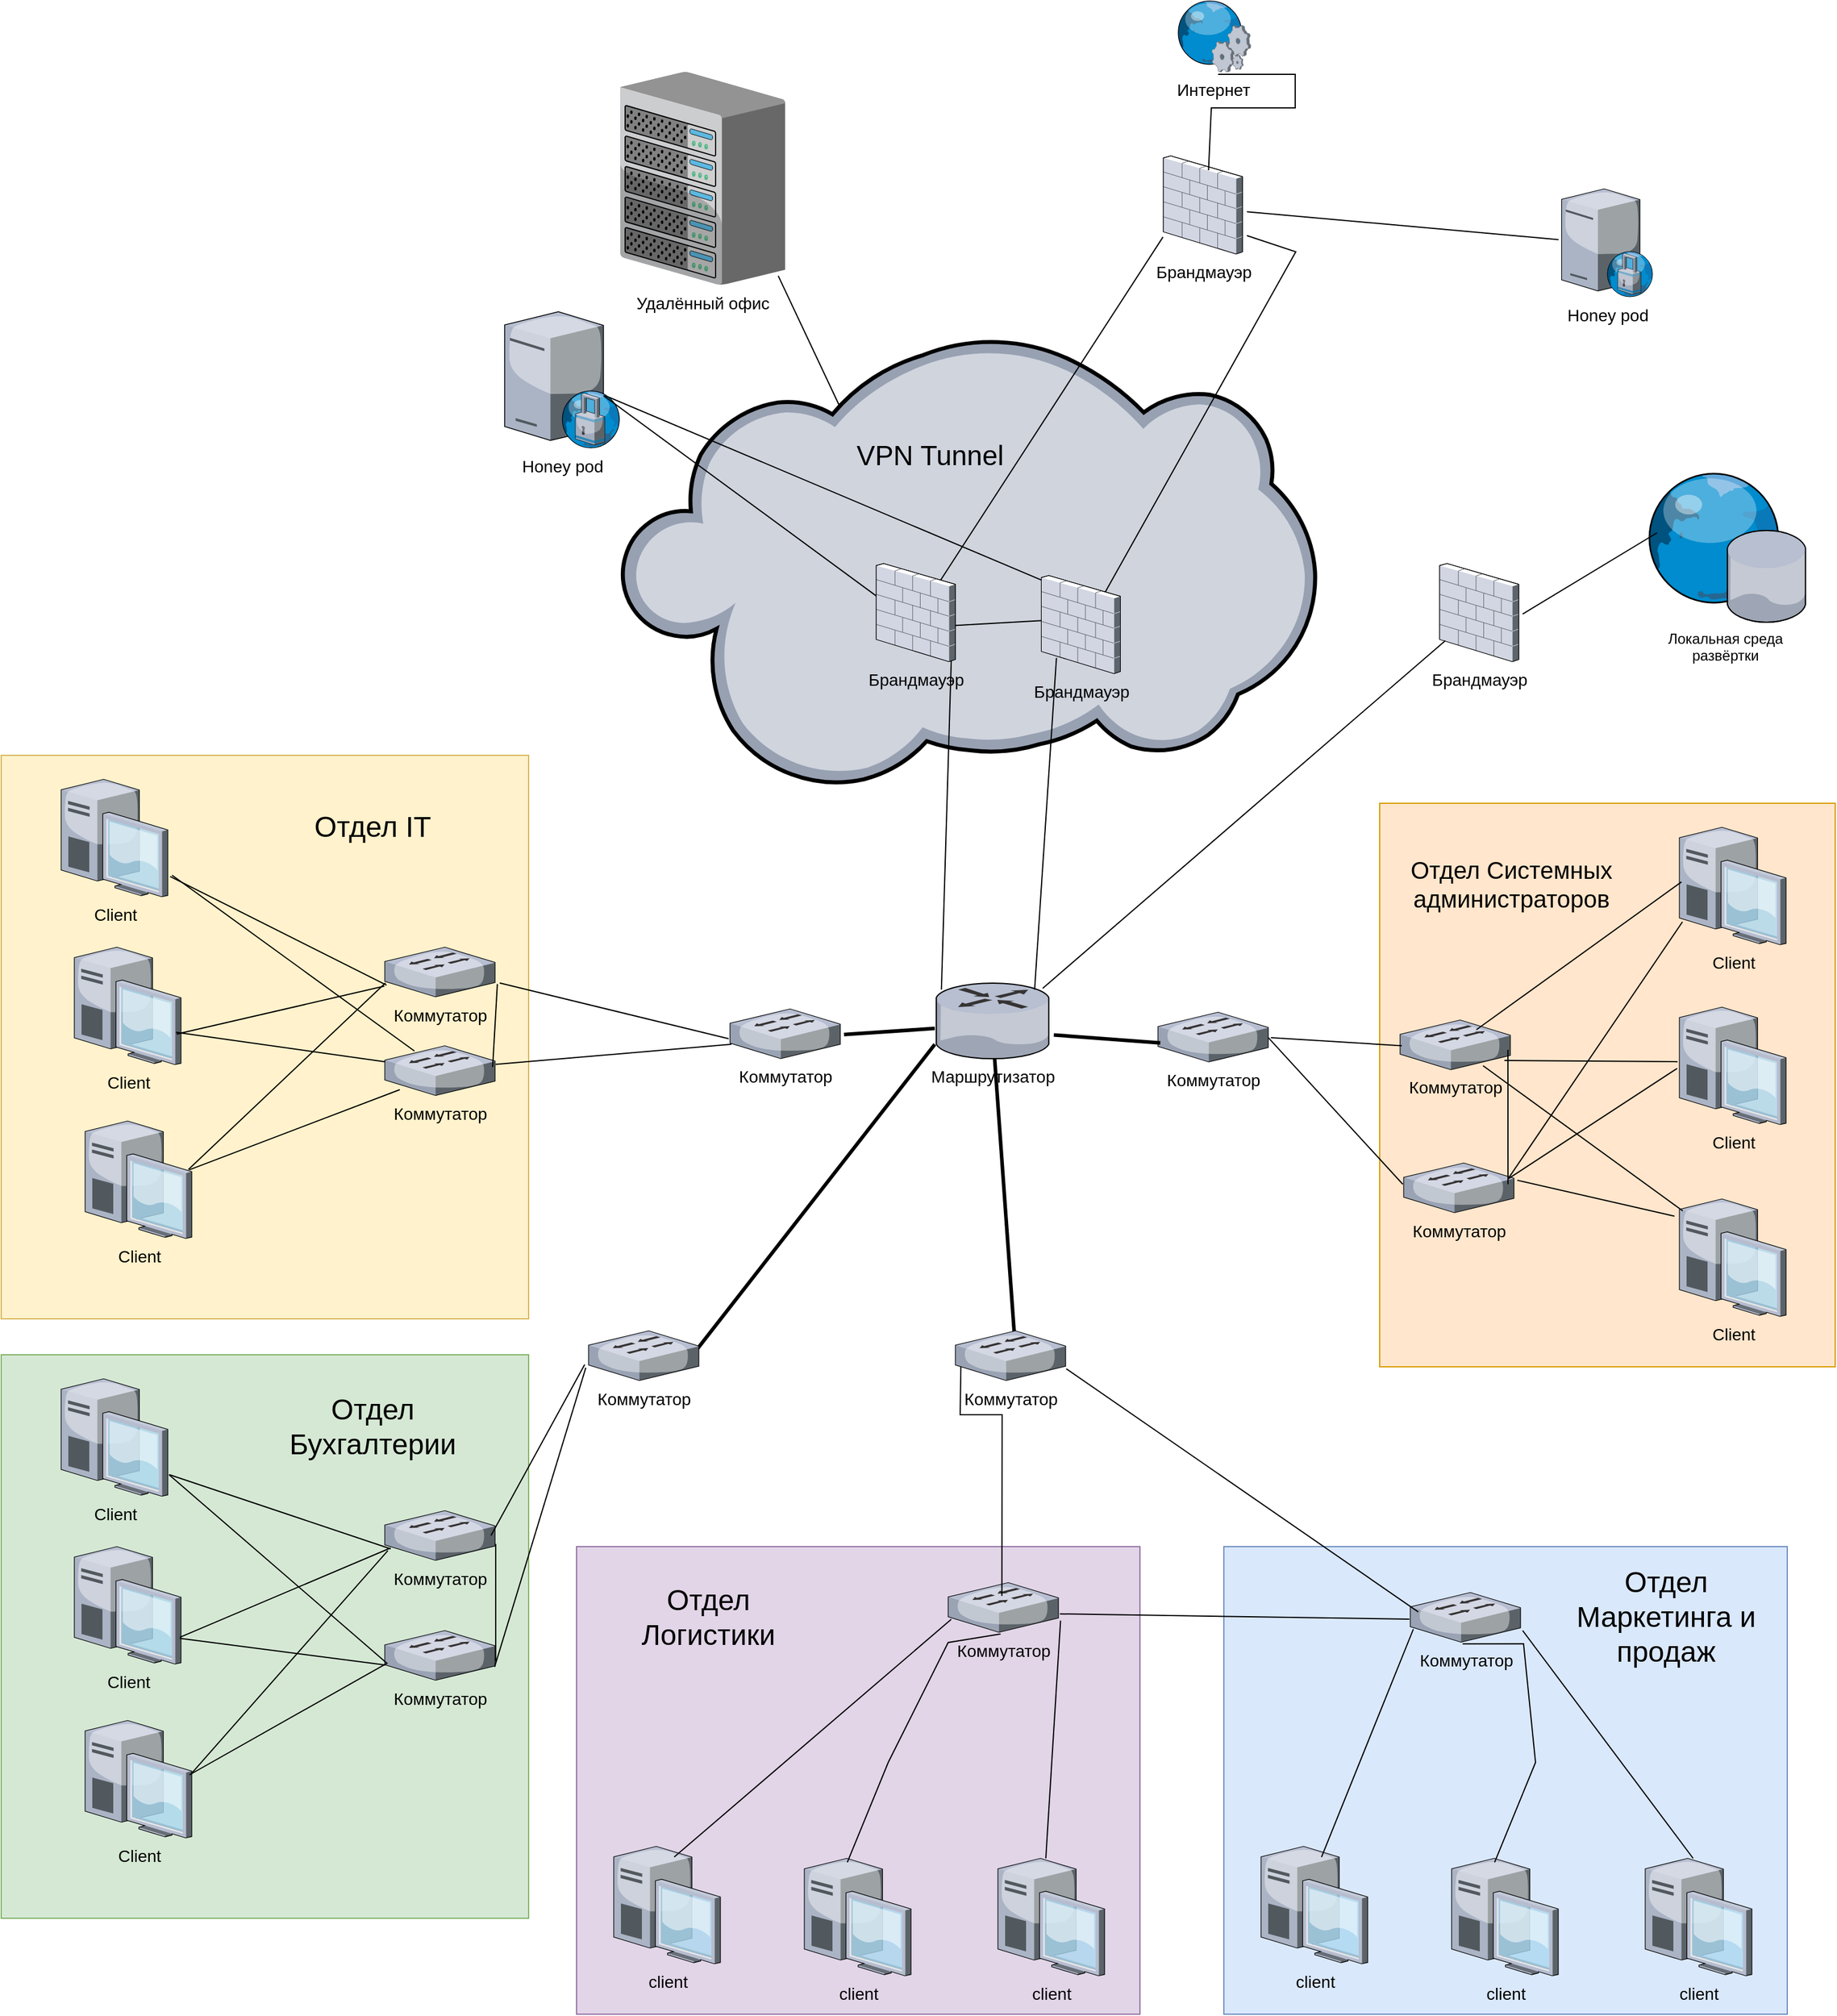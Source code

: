 <mxfile version="24.7.17">
  <diagram id="nGQdACCOeJVAFRv78miI" name="Страница — 2">
    <mxGraphModel dx="3176" dy="3245" grid="1" gridSize="10" guides="1" tooltips="1" connect="1" arrows="1" fold="1" page="1" pageScale="1" pageWidth="827" pageHeight="1169" math="0" shadow="0">
      <root>
        <mxCell id="0" />
        <mxCell id="1" parent="0" />
        <mxCell id="6o5jqIR7MFfScUVsOUhW-59" value="" style="group" vertex="1" connectable="0" parent="1">
          <mxGeometry x="320" y="950" width="440" height="470" as="geometry" />
        </mxCell>
        <mxCell id="fK_OqBj9FiJL5wMermbX-14" value="" style="group;fillColor=#d5e8d4;strokeColor=#82b366;container=0;" vertex="1" connectable="0" parent="6o5jqIR7MFfScUVsOUhW-59">
          <mxGeometry width="440" height="470" as="geometry" />
        </mxCell>
        <mxCell id="fK_OqBj9FiJL5wMermbX-15" value="" style="rounded=0;whiteSpace=wrap;html=1;fillColor=#d5e8d4;strokeColor=#82b366;" vertex="1" parent="6o5jqIR7MFfScUVsOUhW-59">
          <mxGeometry width="440" height="470" as="geometry" />
        </mxCell>
        <mxCell id="fK_OqBj9FiJL5wMermbX-16" value="Коммутатор" style="verticalLabelPosition=bottom;aspect=fixed;html=1;verticalAlign=top;strokeColor=none;shape=mxgraph.citrix.switch;fillColor=#66B2FF;gradientColor=#0066CC;fontSize=14;" vertex="1" parent="6o5jqIR7MFfScUVsOUhW-59">
          <mxGeometry x="320" y="230" width="92" height="41.5" as="geometry" />
        </mxCell>
        <mxCell id="fK_OqBj9FiJL5wMermbX-17" value="Client" style="verticalLabelPosition=bottom;aspect=fixed;html=1;verticalAlign=top;strokeColor=none;shape=mxgraph.citrix.desktop;fillColor=#66B2FF;gradientColor=#0066CC;fontSize=14;" vertex="1" parent="6o5jqIR7MFfScUVsOUhW-59">
          <mxGeometry x="50" y="20" width="89" height="98" as="geometry" />
        </mxCell>
        <mxCell id="fK_OqBj9FiJL5wMermbX-18" value="Client" style="verticalLabelPosition=bottom;aspect=fixed;html=1;verticalAlign=top;strokeColor=none;shape=mxgraph.citrix.desktop;fillColor=#66B2FF;gradientColor=#0066CC;fontSize=14;" vertex="1" parent="6o5jqIR7MFfScUVsOUhW-59">
          <mxGeometry x="61" y="160" width="89" height="98" as="geometry" />
        </mxCell>
        <mxCell id="fK_OqBj9FiJL5wMermbX-19" value="Client" style="verticalLabelPosition=bottom;aspect=fixed;html=1;verticalAlign=top;strokeColor=none;shape=mxgraph.citrix.desktop;fillColor=#66B2FF;gradientColor=#0066CC;fontSize=14;" vertex="1" parent="6o5jqIR7MFfScUVsOUhW-59">
          <mxGeometry x="70" y="305" width="89" height="98" as="geometry" />
        </mxCell>
        <mxCell id="fK_OqBj9FiJL5wMermbX-23" value="&lt;font style=&quot;font-size: 24px;&quot;&gt;Отдел Бухгалтерии&lt;/font&gt;" style="text;html=1;align=center;verticalAlign=middle;whiteSpace=wrap;rounded=0;" vertex="1" parent="6o5jqIR7MFfScUVsOUhW-59">
          <mxGeometry x="220" y="20" width="180" height="80" as="geometry" />
        </mxCell>
        <mxCell id="6o5jqIR7MFfScUVsOUhW-9" value="Коммутатор" style="verticalLabelPosition=bottom;aspect=fixed;html=1;verticalAlign=top;strokeColor=none;shape=mxgraph.citrix.switch;fillColor=#66B2FF;gradientColor=#0066CC;fontSize=14;" vertex="1" parent="6o5jqIR7MFfScUVsOUhW-59">
          <mxGeometry x="320" y="130" width="92" height="41.5" as="geometry" />
        </mxCell>
        <mxCell id="6o5jqIR7MFfScUVsOUhW-11" value="" style="endArrow=none;html=1;rounded=0;exitX=0.054;exitY=0.768;exitDx=0;exitDy=0;exitPerimeter=0;entryX=1.015;entryY=0.816;entryDx=0;entryDy=0;entryPerimeter=0;strokeWidth=1;" edge="1" parent="6o5jqIR7MFfScUVsOUhW-59" source="6o5jqIR7MFfScUVsOUhW-9" target="fK_OqBj9FiJL5wMermbX-17">
          <mxGeometry width="50" height="50" relative="1" as="geometry">
            <mxPoint x="491" y="14" as="sourcePoint" />
            <mxPoint x="428" y="159" as="targetPoint" />
          </mxGeometry>
        </mxCell>
        <mxCell id="6o5jqIR7MFfScUVsOUhW-12" value="" style="endArrow=none;html=1;rounded=0;exitX=0.052;exitY=0.75;exitDx=0;exitDy=0;exitPerimeter=0;entryX=0.991;entryY=0.771;entryDx=0;entryDy=0;entryPerimeter=0;strokeWidth=1;" edge="1" parent="6o5jqIR7MFfScUVsOUhW-59" source="6o5jqIR7MFfScUVsOUhW-9" target="fK_OqBj9FiJL5wMermbX-18">
          <mxGeometry width="50" height="50" relative="1" as="geometry">
            <mxPoint x="334" y="174" as="sourcePoint" />
            <mxPoint x="150" y="110" as="targetPoint" />
          </mxGeometry>
        </mxCell>
        <mxCell id="6o5jqIR7MFfScUVsOUhW-13" value="" style="endArrow=none;html=1;rounded=0;exitX=0.028;exitY=0.803;exitDx=0;exitDy=0;exitPerimeter=0;entryX=0.99;entryY=0.459;entryDx=0;entryDy=0;entryPerimeter=0;strokeWidth=1;" edge="1" parent="6o5jqIR7MFfScUVsOUhW-59" source="6o5jqIR7MFfScUVsOUhW-9" target="fK_OqBj9FiJL5wMermbX-19">
          <mxGeometry width="50" height="50" relative="1" as="geometry">
            <mxPoint x="344" y="184" as="sourcePoint" />
            <mxPoint x="160" y="120" as="targetPoint" />
          </mxGeometry>
        </mxCell>
        <mxCell id="6o5jqIR7MFfScUVsOUhW-14" value="" style="endArrow=none;html=1;rounded=0;exitX=1.006;exitY=0.669;exitDx=0;exitDy=0;exitPerimeter=0;entryX=1.006;entryY=0.615;entryDx=0;entryDy=0;entryPerimeter=0;" edge="1" parent="6o5jqIR7MFfScUVsOUhW-59" source="6o5jqIR7MFfScUVsOUhW-9" target="fK_OqBj9FiJL5wMermbX-16">
          <mxGeometry width="50" height="50" relative="1" as="geometry">
            <mxPoint x="354" y="194" as="sourcePoint" />
            <mxPoint x="170" y="130" as="targetPoint" />
          </mxGeometry>
        </mxCell>
        <mxCell id="6o5jqIR7MFfScUVsOUhW-56" value="" style="endArrow=none;html=1;rounded=0;exitX=0.016;exitY=0.651;exitDx=0;exitDy=0;exitPerimeter=0;entryX=1.011;entryY=0.816;entryDx=0;entryDy=0;entryPerimeter=0;strokeWidth=1;" edge="1" parent="6o5jqIR7MFfScUVsOUhW-59" source="fK_OqBj9FiJL5wMermbX-16" target="fK_OqBj9FiJL5wMermbX-17">
          <mxGeometry width="50" height="50" relative="1" as="geometry">
            <mxPoint x="334" y="174" as="sourcePoint" />
            <mxPoint x="150" y="110" as="targetPoint" />
          </mxGeometry>
        </mxCell>
        <mxCell id="6o5jqIR7MFfScUVsOUhW-57" value="" style="endArrow=none;html=1;rounded=0;entryX=0.989;entryY=0.781;entryDx=0;entryDy=0;entryPerimeter=0;strokeWidth=1;exitX=0.006;exitY=0.693;exitDx=0;exitDy=0;exitPerimeter=0;" edge="1" parent="6o5jqIR7MFfScUVsOUhW-59" source="fK_OqBj9FiJL5wMermbX-16" target="fK_OqBj9FiJL5wMermbX-18">
          <mxGeometry width="50" height="50" relative="1" as="geometry">
            <mxPoint x="320" y="260" as="sourcePoint" />
            <mxPoint x="159" y="246" as="targetPoint" />
          </mxGeometry>
        </mxCell>
        <mxCell id="6o5jqIR7MFfScUVsOUhW-58" value="" style="endArrow=none;html=1;rounded=0;exitX=0.025;exitY=0.651;exitDx=0;exitDy=0;exitPerimeter=0;entryX=0.978;entryY=0.463;entryDx=0;entryDy=0;entryPerimeter=0;strokeWidth=1;" edge="1" parent="6o5jqIR7MFfScUVsOUhW-59" source="fK_OqBj9FiJL5wMermbX-16" target="fK_OqBj9FiJL5wMermbX-19">
          <mxGeometry width="50" height="50" relative="1" as="geometry">
            <mxPoint x="333" y="173" as="sourcePoint" />
            <mxPoint x="168" y="360" as="targetPoint" />
          </mxGeometry>
        </mxCell>
        <mxCell id="vEiF_uyLCvTDAlhh_jbT-1" value="Интернет" style="verticalLabelPosition=bottom;aspect=fixed;html=1;verticalAlign=top;strokeColor=none;shape=mxgraph.citrix.web_service;fillColor=#66B2FF;gradientColor=#0066CC;fontSize=14;" vertex="1" parent="1">
          <mxGeometry x="1299.53" y="-180" width="63" height="60" as="geometry" />
        </mxCell>
        <mxCell id="E2Lca-HdDQPLOUVBMEs8-1" value="Брандмауэр" style="verticalLabelPosition=bottom;aspect=fixed;html=1;verticalAlign=top;strokeColor=none;shape=mxgraph.citrix.firewall;fillColor=#66B2FF;gradientColor=#0066CC;fontSize=14;" vertex="1" parent="1">
          <mxGeometry x="1289.53" y="-50.0" width="66" height="81.84" as="geometry" />
        </mxCell>
        <mxCell id="E2Lca-HdDQPLOUVBMEs8-2" value="" style="endArrow=none;html=1;rounded=0;exitX=0.571;exitY=0.147;exitDx=0;exitDy=0;exitPerimeter=0;entryX=0.566;entryY=1.033;entryDx=0;entryDy=0;entryPerimeter=0;" edge="1" parent="1" source="E2Lca-HdDQPLOUVBMEs8-1" target="vEiF_uyLCvTDAlhh_jbT-1">
          <mxGeometry width="50" height="50" relative="1" as="geometry">
            <mxPoint x="1229.53" y="350" as="sourcePoint" />
            <mxPoint x="1279.53" y="300" as="targetPoint" />
            <Array as="points">
              <mxPoint x="1329.53" y="-90" />
              <mxPoint x="1399.53" y="-90" />
              <mxPoint x="1399.53" y="-118" />
            </Array>
          </mxGeometry>
        </mxCell>
        <mxCell id="zKOIj1cui4wTn7lDMS5a-1" value="Honey pod" style="verticalLabelPosition=bottom;aspect=fixed;html=1;verticalAlign=top;strokeColor=none;shape=mxgraph.citrix.proxy_server;fillColor=#66B2FF;gradientColor=#0066CC;fontSize=14;" vertex="1" parent="1">
          <mxGeometry x="1621.75" y="-22.5" width="76.5" height="90" as="geometry" />
        </mxCell>
        <mxCell id="zKOIj1cui4wTn7lDMS5a-2" value="" style="endArrow=none;html=1;rounded=0;exitX=-0.033;exitY=0.471;exitDx=0;exitDy=0;exitPerimeter=0;entryX=1.056;entryY=0.569;entryDx=0;entryDy=0;entryPerimeter=0;" edge="1" parent="1" source="zKOIj1cui4wTn7lDMS5a-1" target="E2Lca-HdDQPLOUVBMEs8-1">
          <mxGeometry width="50" height="50" relative="1" as="geometry">
            <mxPoint x="1229.53" y="230" as="sourcePoint" />
            <mxPoint x="1279.53" y="300" as="targetPoint" />
            <Array as="points" />
          </mxGeometry>
        </mxCell>
        <mxCell id="4ByIAZfDZcwQL-Xe8SCX-3" value="Honey pod" style="verticalLabelPosition=bottom;aspect=fixed;html=1;verticalAlign=top;strokeColor=none;shape=mxgraph.citrix.proxy_server;fillColor=#66B2FF;gradientColor=#0066CC;fontSize=14;" vertex="1" parent="1">
          <mxGeometry x="740" y="80" width="96.5" height="113.53" as="geometry" />
        </mxCell>
        <mxCell id="L4O83HU7OC4WsHnCvtTg-1" value="" style="verticalLabelPosition=bottom;sketch=0;aspect=fixed;html=1;verticalAlign=top;strokeColor=none;align=center;outlineConnect=0;shape=mxgraph.citrix.cloud;" vertex="1" parent="1">
          <mxGeometry x="836.5" y="100" width="580.82" height="379.07" as="geometry" />
        </mxCell>
        <mxCell id="Q8kfbpEKyPqMvDenZOVW-1" value="" style="endArrow=none;html=1;rounded=0;exitX=0.855;exitY=0.616;exitDx=0;exitDy=0;exitPerimeter=0;entryX=0.173;entryY=0.433;entryDx=0;entryDy=0;entryPerimeter=0;" edge="1" parent="1" source="4ByIAZfDZcwQL-Xe8SCX-3" target="6o5jqIR7MFfScUVsOUhW-33">
          <mxGeometry width="50" height="50" relative="1" as="geometry">
            <mxPoint x="1189.53" y="410" as="sourcePoint" />
            <mxPoint x="1087.53" y="311" as="targetPoint" />
          </mxGeometry>
        </mxCell>
        <mxCell id="Q8kfbpEKyPqMvDenZOVW-2" value="&lt;font style=&quot;font-size: 23px;&quot;&gt;VPN Tunnel&lt;/font&gt;" style="text;html=1;align=center;verticalAlign=middle;whiteSpace=wrap;rounded=0;" vertex="1" parent="1">
          <mxGeometry x="1020" y="160" width="150" height="80" as="geometry" />
        </mxCell>
        <mxCell id="k6onuLZVNrTaeDNxgksK-1" value="Удалённый офис" style="verticalLabelPosition=bottom;aspect=fixed;html=1;verticalAlign=top;strokeColor=none;shape=mxgraph.citrix.chassis;fillColor=#66B2FF;gradientColor=#0066CC;fontSize=14;" vertex="1" parent="1">
          <mxGeometry x="836.5" y="-120" width="137.5" height="177.5" as="geometry" />
        </mxCell>
        <mxCell id="k6onuLZVNrTaeDNxgksK-2" value="" style="endArrow=none;html=1;rounded=0;entryX=0.958;entryY=0.958;entryDx=0;entryDy=0;entryPerimeter=0;exitX=0;exitY=0;exitDx=0;exitDy=0;" edge="1" parent="1" source="Q8kfbpEKyPqMvDenZOVW-2" target="k6onuLZVNrTaeDNxgksK-1">
          <mxGeometry width="50" height="50" relative="1" as="geometry">
            <mxPoint x="1189.53" y="410" as="sourcePoint" />
            <mxPoint x="1022.53" y="370" as="targetPoint" />
          </mxGeometry>
        </mxCell>
        <mxCell id="6o5jqIR7MFfScUVsOUhW-32" value="" style="endArrow=none;html=1;rounded=0;entryX=0.766;entryY=0.229;entryDx=0;entryDy=0;entryPerimeter=0;exitX=1.056;exitY=0.813;exitDx=0;exitDy=0;exitPerimeter=0;" edge="1" parent="1" source="E2Lca-HdDQPLOUVBMEs8-1" target="6o5jqIR7MFfScUVsOUhW-31">
          <mxGeometry width="50" height="50" relative="1" as="geometry">
            <mxPoint x="1273.67" y="352.091" as="sourcePoint" />
            <mxPoint x="1177.53" y="660" as="targetPoint" />
            <Array as="points">
              <mxPoint x="1400" y="30" />
            </Array>
          </mxGeometry>
        </mxCell>
        <mxCell id="6o5jqIR7MFfScUVsOUhW-34" value="" style="endArrow=none;html=1;rounded=0;entryX=0.766;entryY=0.229;entryDx=0;entryDy=0;entryPerimeter=0;exitX=-0.005;exitY=0.827;exitDx=0;exitDy=0;exitPerimeter=0;" edge="1" parent="1" target="6o5jqIR7MFfScUVsOUhW-33" source="E2Lca-HdDQPLOUVBMEs8-1">
          <mxGeometry width="50" height="50" relative="1" as="geometry">
            <mxPoint x="1035.89" y="356.573" as="sourcePoint" />
            <mxPoint x="848.53" y="672.5" as="targetPoint" />
          </mxGeometry>
        </mxCell>
        <mxCell id="6o5jqIR7MFfScUVsOUhW-37" value="" style="endArrow=none;html=1;rounded=0;exitX=0.867;exitY=0.616;exitDx=0;exitDy=0;exitPerimeter=0;entryX=0.14;entryY=0.094;entryDx=0;entryDy=0;entryPerimeter=0;" edge="1" parent="1" source="4ByIAZfDZcwQL-Xe8SCX-3" target="6o5jqIR7MFfScUVsOUhW-31">
          <mxGeometry width="50" height="50" relative="1" as="geometry">
            <mxPoint x="833" y="160" as="sourcePoint" />
            <mxPoint x="1071" y="335" as="targetPoint" />
          </mxGeometry>
        </mxCell>
        <mxCell id="6o5jqIR7MFfScUVsOUhW-41" value="Локальная среда&lt;div&gt;развёртки&lt;/div&gt;" style="verticalLabelPosition=bottom;sketch=0;aspect=fixed;html=1;verticalAlign=top;strokeColor=none;align=center;outlineConnect=0;shape=mxgraph.citrix.geolocation_database;" vertex="1" parent="1">
          <mxGeometry x="1690" y="213.36" width="135.9" height="125.64" as="geometry" />
        </mxCell>
        <mxCell id="NOiTWcQTk03b_TyuIOdD-1" value="Маршрутизатор" style="verticalLabelPosition=bottom;aspect=fixed;html=1;verticalAlign=top;strokeColor=none;shape=mxgraph.citrix.router;fillColor=#66B2FF;gradientColor=#0066CC;fontSize=14;" vertex="1" parent="1">
          <mxGeometry x="1100" y="640" width="94.93" height="63" as="geometry" />
        </mxCell>
        <mxCell id="vzPR-6TCZK36s6tEn4s6-12" value="" style="endArrow=none;html=1;rounded=0;exitX=1.034;exitY=0.516;exitDx=0;exitDy=0;exitPerimeter=0;entryX=-0.012;entryY=0.6;entryDx=0;entryDy=0;entryPerimeter=0;strokeWidth=3;" edge="1" parent="1" source="6o5jqIR7MFfScUVsOUhW-46" target="NOiTWcQTk03b_TyuIOdD-1">
          <mxGeometry width="50" height="50" relative="1" as="geometry">
            <mxPoint x="888.158" y="703.258" as="sourcePoint" />
            <mxPoint x="1208" y="706" as="targetPoint" />
          </mxGeometry>
        </mxCell>
        <mxCell id="fK_OqBj9FiJL5wMermbX-10" value="" style="group" vertex="1" connectable="0" parent="1">
          <mxGeometry x="1470" y="490" width="380" height="470" as="geometry" />
        </mxCell>
        <mxCell id="vzPR-6TCZK36s6tEn4s6-10" value="" style="rounded=0;whiteSpace=wrap;html=1;fillColor=#ffe6cc;strokeColor=#d79b00;" vertex="1" parent="fK_OqBj9FiJL5wMermbX-10">
          <mxGeometry width="380" height="470" as="geometry" />
        </mxCell>
        <mxCell id="OkLLCSxySNJMKTtLB9Cl-1" value="Коммутатор" style="verticalLabelPosition=bottom;aspect=fixed;html=1;verticalAlign=top;strokeColor=none;shape=mxgraph.citrix.switch;fillColor=#66B2FF;gradientColor=#0066CC;fontSize=14;" vertex="1" parent="fK_OqBj9FiJL5wMermbX-10">
          <mxGeometry x="17" y="180.75" width="92" height="41.5" as="geometry" />
        </mxCell>
        <mxCell id="vzPR-6TCZK36s6tEn4s6-1" value="Client" style="verticalLabelPosition=bottom;aspect=fixed;html=1;verticalAlign=top;strokeColor=none;shape=mxgraph.citrix.desktop;fillColor=#66B2FF;gradientColor=#0066CC;fontSize=14;" vertex="1" parent="fK_OqBj9FiJL5wMermbX-10">
          <mxGeometry x="250" y="20.0" width="89" height="98" as="geometry" />
        </mxCell>
        <mxCell id="vzPR-6TCZK36s6tEn4s6-2" value="Client" style="verticalLabelPosition=bottom;aspect=fixed;html=1;verticalAlign=top;strokeColor=none;shape=mxgraph.citrix.desktop;fillColor=#66B2FF;gradientColor=#0066CC;fontSize=14;" vertex="1" parent="fK_OqBj9FiJL5wMermbX-10">
          <mxGeometry x="250" y="170" width="89" height="98" as="geometry" />
        </mxCell>
        <mxCell id="vzPR-6TCZK36s6tEn4s6-3" value="Client" style="verticalLabelPosition=bottom;aspect=fixed;html=1;verticalAlign=top;strokeColor=none;shape=mxgraph.citrix.desktop;fillColor=#66B2FF;gradientColor=#0066CC;fontSize=14;" vertex="1" parent="fK_OqBj9FiJL5wMermbX-10">
          <mxGeometry x="250" y="330" width="89" height="98" as="geometry" />
        </mxCell>
        <mxCell id="vzPR-6TCZK36s6tEn4s6-4" value="" style="endArrow=none;html=1;rounded=0;entryX=0.692;entryY=0.196;entryDx=0;entryDy=0;entryPerimeter=0;exitX=0.02;exitY=0.465;exitDx=0;exitDy=0;exitPerimeter=0;" edge="1" parent="fK_OqBj9FiJL5wMermbX-10" source="vzPR-6TCZK36s6tEn4s6-1" target="OkLLCSxySNJMKTtLB9Cl-1">
          <mxGeometry width="50" height="50" relative="1" as="geometry">
            <mxPoint x="32" y="-44" as="sourcePoint" />
            <mxPoint x="-87" y="69" as="targetPoint" />
          </mxGeometry>
        </mxCell>
        <mxCell id="vzPR-6TCZK36s6tEn4s6-5" value="" style="endArrow=none;html=1;rounded=0;exitX=-0.017;exitY=0.465;exitDx=0;exitDy=0;exitPerimeter=0;entryX=0.946;entryY=0.812;entryDx=0;entryDy=0;entryPerimeter=0;" edge="1" parent="fK_OqBj9FiJL5wMermbX-10" source="vzPR-6TCZK36s6tEn4s6-2" target="OkLLCSxySNJMKTtLB9Cl-1">
          <mxGeometry width="50" height="50" relative="1" as="geometry">
            <mxPoint x="212" y="76" as="sourcePoint" />
            <mxPoint x="110" y="199" as="targetPoint" />
          </mxGeometry>
        </mxCell>
        <mxCell id="vzPR-6TCZK36s6tEn4s6-6" value="" style="endArrow=none;html=1;rounded=0;exitX=0.032;exitY=0.102;exitDx=0;exitDy=0;exitPerimeter=0;entryX=0.752;entryY=0.919;entryDx=0;entryDy=0;entryPerimeter=0;" edge="1" parent="fK_OqBj9FiJL5wMermbX-10" source="vzPR-6TCZK36s6tEn4s6-3" target="OkLLCSxySNJMKTtLB9Cl-1">
          <mxGeometry width="50" height="50" relative="1" as="geometry">
            <mxPoint x="208" y="226" as="sourcePoint" />
            <mxPoint x="120" y="209" as="targetPoint" />
          </mxGeometry>
        </mxCell>
        <mxCell id="vzPR-6TCZK36s6tEn4s6-11" value="&lt;font style=&quot;font-size: 20px;&quot;&gt;Отдел Системных администраторов&lt;/font&gt;" style="text;html=1;align=center;verticalAlign=middle;whiteSpace=wrap;rounded=0;" vertex="1" parent="fK_OqBj9FiJL5wMermbX-10">
          <mxGeometry x="20" y="23.53" width="180" height="86.47" as="geometry" />
        </mxCell>
        <mxCell id="6o5jqIR7MFfScUVsOUhW-16" value="Коммутатор" style="verticalLabelPosition=bottom;aspect=fixed;html=1;verticalAlign=top;strokeColor=none;shape=mxgraph.citrix.switch;fillColor=#66B2FF;gradientColor=#0066CC;fontSize=14;" vertex="1" parent="fK_OqBj9FiJL5wMermbX-10">
          <mxGeometry x="20" y="300" width="92" height="41.5" as="geometry" />
        </mxCell>
        <mxCell id="6o5jqIR7MFfScUVsOUhW-18" value="" style="endArrow=none;html=1;rounded=0;entryX=0.946;entryY=0.321;entryDx=0;entryDy=0;entryPerimeter=0;exitX=0.029;exitY=0.805;exitDx=0;exitDy=0;exitPerimeter=0;" edge="1" parent="fK_OqBj9FiJL5wMermbX-10" source="vzPR-6TCZK36s6tEn4s6-1" target="6o5jqIR7MFfScUVsOUhW-16">
          <mxGeometry width="50" height="50" relative="1" as="geometry">
            <mxPoint x="262" y="76" as="sourcePoint" />
            <mxPoint x="91" y="199" as="targetPoint" />
          </mxGeometry>
        </mxCell>
        <mxCell id="6o5jqIR7MFfScUVsOUhW-19" value="" style="endArrow=none;html=1;rounded=0;exitX=-0.021;exitY=0.522;exitDx=0;exitDy=0;exitPerimeter=0;entryX=0.946;entryY=0.321;entryDx=0;entryDy=0;entryPerimeter=0;" edge="1" parent="fK_OqBj9FiJL5wMermbX-10" source="vzPR-6TCZK36s6tEn4s6-2" target="6o5jqIR7MFfScUVsOUhW-16">
          <mxGeometry width="50" height="50" relative="1" as="geometry">
            <mxPoint x="263" y="109" as="sourcePoint" />
            <mxPoint x="110" y="310" as="targetPoint" />
          </mxGeometry>
        </mxCell>
        <mxCell id="6o5jqIR7MFfScUVsOUhW-20" value="" style="endArrow=none;html=1;rounded=0;entryX=1.03;entryY=0.348;entryDx=0;entryDy=0;entryPerimeter=0;exitX=-0.046;exitY=0.147;exitDx=0;exitDy=0;exitPerimeter=0;" edge="1" parent="fK_OqBj9FiJL5wMermbX-10" source="vzPR-6TCZK36s6tEn4s6-3" target="6o5jqIR7MFfScUVsOUhW-16">
          <mxGeometry width="50" height="50" relative="1" as="geometry">
            <mxPoint x="273" y="119" as="sourcePoint" />
            <mxPoint x="127" y="333" as="targetPoint" />
          </mxGeometry>
        </mxCell>
        <mxCell id="6o5jqIR7MFfScUVsOUhW-21" value="" style="endArrow=none;html=1;rounded=0;entryX=0.946;entryY=0.428;entryDx=0;entryDy=0;entryPerimeter=0;exitX=0.978;exitY=0.598;exitDx=0;exitDy=0;exitPerimeter=0;" edge="1" parent="fK_OqBj9FiJL5wMermbX-10" source="OkLLCSxySNJMKTtLB9Cl-1" target="6o5jqIR7MFfScUVsOUhW-16">
          <mxGeometry width="50" height="50" relative="1" as="geometry">
            <mxPoint x="283" y="129" as="sourcePoint" />
            <mxPoint x="137" y="343" as="targetPoint" />
          </mxGeometry>
        </mxCell>
        <mxCell id="fK_OqBj9FiJL5wMermbX-13" value="" style="group" vertex="1" connectable="0" parent="1">
          <mxGeometry x="320" y="450" width="440" height="470" as="geometry" />
        </mxCell>
        <mxCell id="fK_OqBj9FiJL5wMermbX-1" value="" style="rounded=0;whiteSpace=wrap;html=1;fillColor=#fff2cc;strokeColor=#d6b656;" vertex="1" parent="fK_OqBj9FiJL5wMermbX-13">
          <mxGeometry width="440" height="470" as="geometry" />
        </mxCell>
        <mxCell id="fK_OqBj9FiJL5wMermbX-2" value="Коммутатор" style="verticalLabelPosition=bottom;aspect=fixed;html=1;verticalAlign=top;strokeColor=none;shape=mxgraph.citrix.switch;fillColor=#66B2FF;gradientColor=#0066CC;fontSize=14;" vertex="1" parent="fK_OqBj9FiJL5wMermbX-13">
          <mxGeometry x="320" y="242.25" width="92" height="41.5" as="geometry" />
        </mxCell>
        <mxCell id="fK_OqBj9FiJL5wMermbX-3" value="Client" style="verticalLabelPosition=bottom;aspect=fixed;html=1;verticalAlign=top;strokeColor=none;shape=mxgraph.citrix.desktop;fillColor=#66B2FF;gradientColor=#0066CC;fontSize=14;" vertex="1" parent="fK_OqBj9FiJL5wMermbX-13">
          <mxGeometry x="50" y="20" width="89" height="98" as="geometry" />
        </mxCell>
        <mxCell id="fK_OqBj9FiJL5wMermbX-4" value="Client" style="verticalLabelPosition=bottom;aspect=fixed;html=1;verticalAlign=top;strokeColor=none;shape=mxgraph.citrix.desktop;fillColor=#66B2FF;gradientColor=#0066CC;fontSize=14;" vertex="1" parent="fK_OqBj9FiJL5wMermbX-13">
          <mxGeometry x="61" y="160" width="89" height="98" as="geometry" />
        </mxCell>
        <mxCell id="fK_OqBj9FiJL5wMermbX-5" value="Client" style="verticalLabelPosition=bottom;aspect=fixed;html=1;verticalAlign=top;strokeColor=none;shape=mxgraph.citrix.desktop;fillColor=#66B2FF;gradientColor=#0066CC;fontSize=14;" vertex="1" parent="fK_OqBj9FiJL5wMermbX-13">
          <mxGeometry x="70" y="305" width="89" height="98" as="geometry" />
        </mxCell>
        <mxCell id="fK_OqBj9FiJL5wMermbX-6" value="" style="endArrow=none;html=1;rounded=0;entryX=0.269;entryY=0.106;entryDx=0;entryDy=0;entryPerimeter=0;exitX=1.04;exitY=0.816;exitDx=0;exitDy=0;exitPerimeter=0;" edge="1" parent="fK_OqBj9FiJL5wMermbX-13" source="fK_OqBj9FiJL5wMermbX-3" target="fK_OqBj9FiJL5wMermbX-2">
          <mxGeometry width="50" height="50" relative="1" as="geometry">
            <mxPoint x="52" y="-74" as="sourcePoint" />
            <mxPoint x="-67" y="39" as="targetPoint" />
          </mxGeometry>
        </mxCell>
        <mxCell id="fK_OqBj9FiJL5wMermbX-7" value="" style="endArrow=none;html=1;rounded=0;exitX=0.953;exitY=0.725;exitDx=0;exitDy=0;exitPerimeter=0;entryX=0.004;entryY=0.321;entryDx=0;entryDy=0;entryPerimeter=0;" edge="1" parent="fK_OqBj9FiJL5wMermbX-13" source="fK_OqBj9FiJL5wMermbX-4" target="fK_OqBj9FiJL5wMermbX-2">
          <mxGeometry width="50" height="50" relative="1" as="geometry">
            <mxPoint x="232" y="46" as="sourcePoint" />
            <mxPoint x="310" y="250" as="targetPoint" />
          </mxGeometry>
        </mxCell>
        <mxCell id="fK_OqBj9FiJL5wMermbX-8" value="" style="endArrow=none;html=1;rounded=0;exitX=0.978;exitY=0.415;exitDx=0;exitDy=0;exitPerimeter=0;entryX=0.136;entryY=0.883;entryDx=0;entryDy=0;entryPerimeter=0;" edge="1" parent="fK_OqBj9FiJL5wMermbX-13" source="fK_OqBj9FiJL5wMermbX-5" target="fK_OqBj9FiJL5wMermbX-2">
          <mxGeometry width="50" height="50" relative="1" as="geometry">
            <mxPoint x="228" y="196" as="sourcePoint" />
            <mxPoint x="140" y="179" as="targetPoint" />
          </mxGeometry>
        </mxCell>
        <mxCell id="fK_OqBj9FiJL5wMermbX-9" value="&lt;font style=&quot;font-size: 24px;&quot;&gt;Отдел IT&lt;/font&gt;" style="text;html=1;align=center;verticalAlign=middle;whiteSpace=wrap;rounded=0;" vertex="1" parent="fK_OqBj9FiJL5wMermbX-13">
          <mxGeometry x="220" y="20" width="180" height="80" as="geometry" />
        </mxCell>
        <mxCell id="6o5jqIR7MFfScUVsOUhW-48" value="Коммутатор" style="verticalLabelPosition=bottom;aspect=fixed;html=1;verticalAlign=top;strokeColor=none;shape=mxgraph.citrix.switch;fillColor=#66B2FF;gradientColor=#0066CC;fontSize=14;" vertex="1" parent="fK_OqBj9FiJL5wMermbX-13">
          <mxGeometry x="320" y="160" width="92" height="41.5" as="geometry" />
        </mxCell>
        <mxCell id="6o5jqIR7MFfScUVsOUhW-52" value="" style="endArrow=none;html=1;rounded=0;entryX=-0.004;entryY=0.784;entryDx=0;entryDy=0;entryPerimeter=0;exitX=0.959;exitY=0.74;exitDx=0;exitDy=0;exitPerimeter=0;" edge="1" parent="fK_OqBj9FiJL5wMermbX-13" source="fK_OqBj9FiJL5wMermbX-4" target="6o5jqIR7MFfScUVsOUhW-48">
          <mxGeometry width="50" height="50" relative="1" as="geometry">
            <mxPoint x="426" y="200" as="sourcePoint" />
            <mxPoint x="617" y="246" as="targetPoint" />
          </mxGeometry>
        </mxCell>
        <mxCell id="6o5jqIR7MFfScUVsOUhW-53" value="" style="endArrow=none;html=1;rounded=0;entryX=0.006;entryY=0.72;entryDx=0;entryDy=0;entryPerimeter=0;exitX=0.968;exitY=0.413;exitDx=0;exitDy=0;exitPerimeter=0;" edge="1" parent="fK_OqBj9FiJL5wMermbX-13" source="fK_OqBj9FiJL5wMermbX-5" target="6o5jqIR7MFfScUVsOUhW-48">
          <mxGeometry width="50" height="50" relative="1" as="geometry">
            <mxPoint x="436" y="210" as="sourcePoint" />
            <mxPoint x="627" y="256" as="targetPoint" />
          </mxGeometry>
        </mxCell>
        <mxCell id="6o5jqIR7MFfScUVsOUhW-54" value="" style="endArrow=none;html=1;rounded=0;entryX=0.016;entryY=0.763;entryDx=0;entryDy=0;entryPerimeter=0;exitX=1.022;exitY=0.827;exitDx=0;exitDy=0;exitPerimeter=0;" edge="1" parent="fK_OqBj9FiJL5wMermbX-13" source="fK_OqBj9FiJL5wMermbX-3" target="6o5jqIR7MFfScUVsOUhW-48">
          <mxGeometry width="50" height="50" relative="1" as="geometry">
            <mxPoint x="446" y="220" as="sourcePoint" />
            <mxPoint x="637" y="266" as="targetPoint" />
          </mxGeometry>
        </mxCell>
        <mxCell id="6o5jqIR7MFfScUVsOUhW-55" value="" style="endArrow=none;html=1;rounded=0;entryX=1.021;entryY=0.742;entryDx=0;entryDy=0;entryPerimeter=0;exitX=0.978;exitY=0.428;exitDx=0;exitDy=0;exitPerimeter=0;" edge="1" parent="fK_OqBj9FiJL5wMermbX-13" source="fK_OqBj9FiJL5wMermbX-2" target="6o5jqIR7MFfScUVsOUhW-48">
          <mxGeometry width="50" height="50" relative="1" as="geometry">
            <mxPoint x="456" y="230" as="sourcePoint" />
            <mxPoint x="647" y="276" as="targetPoint" />
          </mxGeometry>
        </mxCell>
        <mxCell id="fK_OqBj9FiJL5wMermbX-24" value="" style="endArrow=none;html=1;rounded=0;exitX=0.989;exitY=0.356;exitDx=0;exitDy=0;exitPerimeter=0;entryX=-0.012;entryY=0.811;entryDx=0;entryDy=0;entryPerimeter=0;strokeWidth=3;" edge="1" parent="1" source="6o5jqIR7MFfScUVsOUhW-49" target="NOiTWcQTk03b_TyuIOdD-1">
          <mxGeometry width="50" height="50" relative="1" as="geometry">
            <mxPoint x="873.666" y="926.678" as="sourcePoint" />
            <mxPoint x="1116" y="708" as="targetPoint" />
            <Array as="points" />
          </mxGeometry>
        </mxCell>
        <mxCell id="fK_OqBj9FiJL5wMermbX-26" value="" style="endArrow=none;html=1;rounded=0;exitX=-0.025;exitY=0.742;exitDx=0;exitDy=0;exitPerimeter=0;entryX=0.996;entryY=0.73;entryDx=0;entryDy=0;entryPerimeter=0;" edge="1" parent="1" source="6o5jqIR7MFfScUVsOUhW-49" target="fK_OqBj9FiJL5wMermbX-16">
          <mxGeometry width="50" height="50" relative="1" as="geometry">
            <mxPoint x="821.454" y="985.583" as="sourcePoint" />
            <mxPoint x="800" y="1080" as="targetPoint" />
          </mxGeometry>
        </mxCell>
        <mxCell id="fK_OqBj9FiJL5wMermbX-12" value="" style="endArrow=none;html=1;rounded=0;exitX=0.013;exitY=0.711;exitDx=0;exitDy=0;exitPerimeter=0;entryX=1.006;entryY=0.374;entryDx=0;entryDy=0;entryPerimeter=0;" edge="1" parent="1" source="6o5jqIR7MFfScUVsOUhW-46" target="fK_OqBj9FiJL5wMermbX-2">
          <mxGeometry width="50" height="50" relative="1" as="geometry">
            <mxPoint x="790.38" y="704.455" as="sourcePoint" />
            <mxPoint x="1023" y="511" as="targetPoint" />
          </mxGeometry>
        </mxCell>
        <mxCell id="vzPR-6TCZK36s6tEn4s6-8" value="" style="endArrow=none;html=1;rounded=0;exitX=0.016;exitY=0.517;exitDx=0;exitDy=0;exitPerimeter=0;entryX=1.024;entryY=0.511;entryDx=0;entryDy=0;entryPerimeter=0;" edge="1" parent="1" source="OkLLCSxySNJMKTtLB9Cl-1" target="6o5jqIR7MFfScUVsOUhW-43">
          <mxGeometry width="50" height="50" relative="1" as="geometry">
            <mxPoint x="1478" y="726" as="sourcePoint" />
            <mxPoint x="1370" y="700" as="targetPoint" />
          </mxGeometry>
        </mxCell>
        <mxCell id="fK_OqBj9FiJL5wMermbX-27" value="" style="endArrow=none;html=1;rounded=0;exitX=0.533;exitY=0.013;exitDx=0;exitDy=0;exitPerimeter=0;entryX=0.514;entryY=1.005;entryDx=0;entryDy=0;entryPerimeter=0;strokeWidth=3;" edge="1" parent="1" source="6o5jqIR7MFfScUVsOUhW-64" target="NOiTWcQTk03b_TyuIOdD-1">
          <mxGeometry width="50" height="50" relative="1" as="geometry">
            <mxPoint x="1152.921" y="925.527" as="sourcePoint" />
            <mxPoint x="1116" y="708" as="targetPoint" />
          </mxGeometry>
        </mxCell>
        <mxCell id="AzVTOT3GRzaiLFqyrK6i-9" value="" style="group" vertex="1" connectable="0" parent="1">
          <mxGeometry x="800" y="1110" width="470" height="390" as="geometry" />
        </mxCell>
        <mxCell id="AzVTOT3GRzaiLFqyrK6i-4" value="" style="rounded=0;whiteSpace=wrap;html=1;fillColor=#e1d5e7;strokeColor=#9673a6;" vertex="1" parent="AzVTOT3GRzaiLFqyrK6i-9">
          <mxGeometry width="470" height="390" as="geometry" />
        </mxCell>
        <mxCell id="fK_OqBj9FiJL5wMermbX-29" value="Коммутатор" style="verticalLabelPosition=bottom;aspect=fixed;html=1;verticalAlign=top;strokeColor=none;shape=mxgraph.citrix.switch;fillColor=#66B2FF;gradientColor=#0066CC;fontSize=14;" vertex="1" parent="AzVTOT3GRzaiLFqyrK6i-9">
          <mxGeometry x="310.0" y="30" width="92" height="41.5" as="geometry" />
        </mxCell>
        <mxCell id="AzVTOT3GRzaiLFqyrK6i-1" value="client" style="verticalLabelPosition=bottom;aspect=fixed;html=1;verticalAlign=top;strokeColor=none;shape=mxgraph.citrix.desktop;fillColor=#66B2FF;gradientColor=#0066CC;fontSize=14;" vertex="1" parent="AzVTOT3GRzaiLFqyrK6i-9">
          <mxGeometry x="31" y="250" width="89" height="98" as="geometry" />
        </mxCell>
        <mxCell id="AzVTOT3GRzaiLFqyrK6i-2" value="client" style="verticalLabelPosition=bottom;aspect=fixed;html=1;verticalAlign=top;strokeColor=none;shape=mxgraph.citrix.desktop;fillColor=#66B2FF;gradientColor=#0066CC;fontSize=14;" vertex="1" parent="AzVTOT3GRzaiLFqyrK6i-9">
          <mxGeometry x="190" y="260" width="89" height="98" as="geometry" />
        </mxCell>
        <mxCell id="AzVTOT3GRzaiLFqyrK6i-3" value="client" style="verticalLabelPosition=bottom;aspect=fixed;html=1;verticalAlign=top;strokeColor=none;shape=mxgraph.citrix.desktop;fillColor=#66B2FF;gradientColor=#0066CC;fontSize=14;" vertex="1" parent="AzVTOT3GRzaiLFqyrK6i-9">
          <mxGeometry x="351.5" y="260" width="89" height="98" as="geometry" />
        </mxCell>
        <mxCell id="AzVTOT3GRzaiLFqyrK6i-5" value="&lt;font style=&quot;font-size: 24px;&quot;&gt;Отдел Логистики&lt;/font&gt;" style="text;html=1;align=center;verticalAlign=middle;whiteSpace=wrap;rounded=0;" vertex="1" parent="AzVTOT3GRzaiLFqyrK6i-9">
          <mxGeometry x="20" y="19" width="180" height="80" as="geometry" />
        </mxCell>
        <mxCell id="AzVTOT3GRzaiLFqyrK6i-6" value="" style="endArrow=none;html=1;rounded=0;exitX=0.567;exitY=0.091;exitDx=0;exitDy=0;exitPerimeter=0;entryX=0.028;entryY=0.738;entryDx=0;entryDy=0;entryPerimeter=0;" edge="1" parent="AzVTOT3GRzaiLFqyrK6i-9" source="AzVTOT3GRzaiLFqyrK6i-1" target="fK_OqBj9FiJL5wMermbX-29">
          <mxGeometry width="50" height="50" relative="1" as="geometry">
            <mxPoint x="327" y="-78" as="sourcePoint" />
            <mxPoint x="210" y="59" as="targetPoint" />
          </mxGeometry>
        </mxCell>
        <mxCell id="AzVTOT3GRzaiLFqyrK6i-7" value="" style="endArrow=none;html=1;rounded=0;exitX=0.449;exitY=0;exitDx=0;exitDy=0;exitPerimeter=0;entryX=1.019;entryY=0.765;entryDx=0;entryDy=0;entryPerimeter=0;" edge="1" parent="AzVTOT3GRzaiLFqyrK6i-9" source="AzVTOT3GRzaiLFqyrK6i-3" target="fK_OqBj9FiJL5wMermbX-29">
          <mxGeometry width="50" height="50" relative="1" as="geometry">
            <mxPoint x="91" y="269" as="sourcePoint" />
            <mxPoint x="168" y="79" as="targetPoint" />
          </mxGeometry>
        </mxCell>
        <mxCell id="AzVTOT3GRzaiLFqyrK6i-8" value="" style="endArrow=none;html=1;rounded=0;exitX=0.475;exitY=1.033;exitDx=0;exitDy=0;exitPerimeter=0;entryX=0.403;entryY=0.034;entryDx=0;entryDy=0;entryPerimeter=0;" edge="1" parent="AzVTOT3GRzaiLFqyrK6i-9" source="fK_OqBj9FiJL5wMermbX-29" target="AzVTOT3GRzaiLFqyrK6i-2">
          <mxGeometry width="50" height="50" relative="1" as="geometry">
            <mxPoint x="101" y="279" as="sourcePoint" />
            <mxPoint x="178" y="89" as="targetPoint" />
            <Array as="points">
              <mxPoint x="310" y="80" />
              <mxPoint x="260" y="180" />
            </Array>
          </mxGeometry>
        </mxCell>
        <mxCell id="fK_OqBj9FiJL5wMermbX-30" value="" style="endArrow=none;html=1;rounded=0;exitX=0.05;exitY=0.72;exitDx=0;exitDy=0;exitPerimeter=0;entryX=0.487;entryY=0.268;entryDx=0;entryDy=0;entryPerimeter=0;" edge="1" parent="1" source="6o5jqIR7MFfScUVsOUhW-64" target="fK_OqBj9FiJL5wMermbX-29">
          <mxGeometry width="50" height="50" relative="1" as="geometry">
            <mxPoint x="1117.038" y="982.227" as="sourcePoint" />
            <mxPoint x="737" y="1243" as="targetPoint" />
            <Array as="points">
              <mxPoint x="1120" y="1000" />
              <mxPoint x="1155" y="1000" />
            </Array>
          </mxGeometry>
        </mxCell>
        <mxCell id="AzVTOT3GRzaiLFqyrK6i-10" value="" style="group;fillColor=#dae8fc;strokeColor=#6c8ebf;" vertex="1" connectable="0" parent="1">
          <mxGeometry x="1340" y="1110" width="470" height="390" as="geometry" />
        </mxCell>
        <mxCell id="AzVTOT3GRzaiLFqyrK6i-11" value="" style="rounded=0;whiteSpace=wrap;html=1;fillColor=#dae8fc;strokeColor=#6c8ebf;" vertex="1" parent="AzVTOT3GRzaiLFqyrK6i-10">
          <mxGeometry width="470" height="390" as="geometry" />
        </mxCell>
        <mxCell id="AzVTOT3GRzaiLFqyrK6i-12" value="Коммутатор" style="verticalLabelPosition=bottom;aspect=fixed;html=1;verticalAlign=top;strokeColor=none;shape=mxgraph.citrix.switch;fillColor=#66B2FF;gradientColor=#0066CC;fontSize=14;" vertex="1" parent="AzVTOT3GRzaiLFqyrK6i-10">
          <mxGeometry x="155.5" y="38.25" width="92" height="41.5" as="geometry" />
        </mxCell>
        <mxCell id="AzVTOT3GRzaiLFqyrK6i-13" value="client" style="verticalLabelPosition=bottom;aspect=fixed;html=1;verticalAlign=top;strokeColor=none;shape=mxgraph.citrix.desktop;fillColor=#66B2FF;gradientColor=#0066CC;fontSize=14;" vertex="1" parent="AzVTOT3GRzaiLFqyrK6i-10">
          <mxGeometry x="31" y="250" width="89" height="98" as="geometry" />
        </mxCell>
        <mxCell id="AzVTOT3GRzaiLFqyrK6i-14" value="client" style="verticalLabelPosition=bottom;aspect=fixed;html=1;verticalAlign=top;strokeColor=none;shape=mxgraph.citrix.desktop;fillColor=#66B2FF;gradientColor=#0066CC;fontSize=14;" vertex="1" parent="AzVTOT3GRzaiLFqyrK6i-10">
          <mxGeometry x="190" y="260" width="89" height="98" as="geometry" />
        </mxCell>
        <mxCell id="AzVTOT3GRzaiLFqyrK6i-15" value="client" style="verticalLabelPosition=bottom;aspect=fixed;html=1;verticalAlign=top;strokeColor=none;shape=mxgraph.citrix.desktop;fillColor=#66B2FF;gradientColor=#0066CC;fontSize=14;" vertex="1" parent="AzVTOT3GRzaiLFqyrK6i-10">
          <mxGeometry x="351.5" y="260" width="89" height="98" as="geometry" />
        </mxCell>
        <mxCell id="AzVTOT3GRzaiLFqyrK6i-16" value="&lt;font style=&quot;font-size: 24px;&quot;&gt;Отдел Маркетинга и продаж&lt;/font&gt;" style="text;html=1;align=center;verticalAlign=middle;whiteSpace=wrap;rounded=0;" vertex="1" parent="AzVTOT3GRzaiLFqyrK6i-10">
          <mxGeometry x="279" y="19" width="180" height="80" as="geometry" />
        </mxCell>
        <mxCell id="AzVTOT3GRzaiLFqyrK6i-17" value="" style="endArrow=none;html=1;rounded=0;exitX=0.567;exitY=0.091;exitDx=0;exitDy=0;exitPerimeter=0;entryX=0.028;entryY=0.738;entryDx=0;entryDy=0;entryPerimeter=0;" edge="1" parent="AzVTOT3GRzaiLFqyrK6i-10" source="AzVTOT3GRzaiLFqyrK6i-13" target="AzVTOT3GRzaiLFqyrK6i-12">
          <mxGeometry width="50" height="50" relative="1" as="geometry">
            <mxPoint x="327" y="-78" as="sourcePoint" />
            <mxPoint x="210" y="59" as="targetPoint" />
          </mxGeometry>
        </mxCell>
        <mxCell id="AzVTOT3GRzaiLFqyrK6i-18" value="" style="endArrow=none;html=1;rounded=0;exitX=0.449;exitY=0;exitDx=0;exitDy=0;exitPerimeter=0;entryX=1.019;entryY=0.765;entryDx=0;entryDy=0;entryPerimeter=0;" edge="1" parent="AzVTOT3GRzaiLFqyrK6i-10" source="AzVTOT3GRzaiLFqyrK6i-15" target="AzVTOT3GRzaiLFqyrK6i-12">
          <mxGeometry width="50" height="50" relative="1" as="geometry">
            <mxPoint x="91" y="269" as="sourcePoint" />
            <mxPoint x="168" y="79" as="targetPoint" />
          </mxGeometry>
        </mxCell>
        <mxCell id="AzVTOT3GRzaiLFqyrK6i-19" value="" style="endArrow=none;html=1;rounded=0;exitX=0.475;exitY=1.033;exitDx=0;exitDy=0;exitPerimeter=0;entryX=0.403;entryY=0.034;entryDx=0;entryDy=0;entryPerimeter=0;" edge="1" parent="AzVTOT3GRzaiLFqyrK6i-10" source="AzVTOT3GRzaiLFqyrK6i-12" target="AzVTOT3GRzaiLFqyrK6i-14">
          <mxGeometry width="50" height="50" relative="1" as="geometry">
            <mxPoint x="101" y="279" as="sourcePoint" />
            <mxPoint x="178" y="89" as="targetPoint" />
            <Array as="points">
              <mxPoint x="250" y="81" />
              <mxPoint x="260" y="180" />
            </Array>
          </mxGeometry>
        </mxCell>
        <mxCell id="AzVTOT3GRzaiLFqyrK6i-20" value="" style="endArrow=none;html=1;rounded=0;exitX=1.006;exitY=0.763;exitDx=0;exitDy=0;exitPerimeter=0;entryX=0.072;entryY=0.39;entryDx=0;entryDy=0;entryPerimeter=0;" edge="1" parent="1" source="6o5jqIR7MFfScUVsOUhW-64" target="AzVTOT3GRzaiLFqyrK6i-12">
          <mxGeometry width="50" height="50" relative="1" as="geometry">
            <mxPoint x="1203.709" y="984.432" as="sourcePoint" />
            <mxPoint x="1010" y="1129" as="targetPoint" />
          </mxGeometry>
        </mxCell>
        <mxCell id="6o5jqIR7MFfScUVsOUhW-10" value="" style="endArrow=none;html=1;rounded=0;exitX=-0.035;exitY=0.677;exitDx=0;exitDy=0;exitPerimeter=0;entryX=0.963;entryY=0.501;entryDx=0;entryDy=0;entryPerimeter=0;" edge="1" parent="1" source="6o5jqIR7MFfScUVsOUhW-49" target="6o5jqIR7MFfScUVsOUhW-9">
          <mxGeometry width="50" height="50" relative="1" as="geometry">
            <mxPoint x="801.424" y="974.432" as="sourcePoint" />
            <mxPoint x="737" y="1243" as="targetPoint" />
          </mxGeometry>
        </mxCell>
        <mxCell id="6o5jqIR7MFfScUVsOUhW-23" value="" style="endArrow=none;html=1;rounded=0;entryX=-0.008;entryY=0.428;entryDx=0;entryDy=0;entryPerimeter=0;exitX=1;exitY=0.511;exitDx=0;exitDy=0;exitPerimeter=0;" edge="1" parent="1" source="6o5jqIR7MFfScUVsOUhW-43" target="6o5jqIR7MFfScUVsOUhW-16">
          <mxGeometry width="50" height="50" relative="1" as="geometry">
            <mxPoint x="1370" y="730" as="sourcePoint" />
            <mxPoint x="1617" y="843" as="targetPoint" />
          </mxGeometry>
        </mxCell>
        <mxCell id="6o5jqIR7MFfScUVsOUhW-28" value="" style="endArrow=none;html=1;rounded=0;entryX=0.981;entryY=0.632;entryDx=0;entryDy=0;entryPerimeter=0;exitX=0.003;exitY=0.46;exitDx=0;exitDy=0;exitPerimeter=0;" edge="1" parent="1" source="6o5jqIR7MFfScUVsOUhW-31" target="6o5jqIR7MFfScUVsOUhW-33">
          <mxGeometry width="50" height="50" relative="1" as="geometry">
            <mxPoint x="1183.234" y="344.456" as="sourcePoint" />
            <mxPoint x="1129.822" y="345.576" as="targetPoint" />
          </mxGeometry>
        </mxCell>
        <mxCell id="6o5jqIR7MFfScUVsOUhW-31" value="Брандмауэр" style="verticalLabelPosition=bottom;aspect=fixed;html=1;verticalAlign=top;strokeColor=none;shape=mxgraph.citrix.firewall;fillColor=#66B2FF;gradientColor=#0066CC;fontSize=14;" vertex="1" parent="1">
          <mxGeometry x="1187.73" y="300.0" width="66" height="81.84" as="geometry" />
        </mxCell>
        <mxCell id="6o5jqIR7MFfScUVsOUhW-33" value="Брандмауэр" style="verticalLabelPosition=bottom;aspect=fixed;html=1;verticalAlign=top;strokeColor=none;shape=mxgraph.citrix.firewall;fillColor=#66B2FF;gradientColor=#0066CC;fontSize=14;" vertex="1" parent="1">
          <mxGeometry x="1050" y="290.0" width="66" height="81.84" as="geometry" />
        </mxCell>
        <mxCell id="6o5jqIR7MFfScUVsOUhW-35" value="" style="endArrow=none;html=1;rounded=0;entryX=0.046;entryY=0.086;entryDx=0;entryDy=0;entryPerimeter=0;exitX=0.948;exitY=0.99;exitDx=0;exitDy=0;exitPerimeter=0;" edge="1" parent="1" source="6o5jqIR7MFfScUVsOUhW-33" target="NOiTWcQTk03b_TyuIOdD-1">
          <mxGeometry width="50" height="50" relative="1" as="geometry">
            <mxPoint x="1130" y="520" as="sourcePoint" />
            <mxPoint x="1011" y="437" as="targetPoint" />
          </mxGeometry>
        </mxCell>
        <mxCell id="6o5jqIR7MFfScUVsOUhW-36" value="" style="endArrow=none;html=1;rounded=0;entryX=0.865;entryY=0.086;entryDx=0;entryDy=0;entryPerimeter=0;exitX=0.191;exitY=0.84;exitDx=0;exitDy=0;exitPerimeter=0;" edge="1" parent="1" source="6o5jqIR7MFfScUVsOUhW-31" target="NOiTWcQTk03b_TyuIOdD-1">
          <mxGeometry width="50" height="50" relative="1" as="geometry">
            <mxPoint x="1300" y="480" as="sourcePoint" />
            <mxPoint x="1121" y="675" as="targetPoint" />
          </mxGeometry>
        </mxCell>
        <mxCell id="6o5jqIR7MFfScUVsOUhW-39" value="Брандмауэр" style="verticalLabelPosition=bottom;aspect=fixed;html=1;verticalAlign=top;strokeColor=none;shape=mxgraph.citrix.firewall;fillColor=#66B2FF;gradientColor=#0066CC;fontSize=14;" vertex="1" parent="1">
          <mxGeometry x="1520" y="290.0" width="66" height="81.84" as="geometry" />
        </mxCell>
        <mxCell id="6o5jqIR7MFfScUVsOUhW-40" value="" style="endArrow=none;html=1;rounded=0;entryX=0.936;entryY=0.069;entryDx=0;entryDy=0;entryPerimeter=0;exitX=0.072;exitY=0.786;exitDx=0;exitDy=0;exitPerimeter=0;" edge="1" parent="1" source="6o5jqIR7MFfScUVsOUhW-39" target="NOiTWcQTk03b_TyuIOdD-1">
          <mxGeometry width="50" height="50" relative="1" as="geometry">
            <mxPoint x="1210" y="379" as="sourcePoint" />
            <mxPoint x="1199" y="675" as="targetPoint" />
          </mxGeometry>
        </mxCell>
        <mxCell id="6o5jqIR7MFfScUVsOUhW-42" value="" style="endArrow=none;html=1;rounded=0;exitX=1.049;exitY=0.515;exitDx=0;exitDy=0;exitPerimeter=0;entryX=0.084;entryY=0.406;entryDx=0;entryDy=0;entryPerimeter=0;" edge="1" parent="1" source="6o5jqIR7MFfScUVsOUhW-39" target="6o5jqIR7MFfScUVsOUhW-41">
          <mxGeometry width="50" height="50" relative="1" as="geometry">
            <mxPoint x="1535" y="364" as="sourcePoint" />
            <mxPoint x="1199" y="654" as="targetPoint" />
          </mxGeometry>
        </mxCell>
        <mxCell id="6o5jqIR7MFfScUVsOUhW-43" value="Коммутатор" style="verticalLabelPosition=bottom;aspect=fixed;html=1;verticalAlign=top;strokeColor=none;shape=mxgraph.citrix.switch;fillColor=#66B2FF;gradientColor=#0066CC;fontSize=14;" vertex="1" parent="1">
          <mxGeometry x="1285.03" y="664.25" width="92" height="41.5" as="geometry" />
        </mxCell>
        <mxCell id="6o5jqIR7MFfScUVsOUhW-44" value="" style="endArrow=none;html=1;rounded=0;exitX=1.034;exitY=0.686;exitDx=0;exitDy=0;exitPerimeter=0;entryX=0.021;entryY=0.618;entryDx=0;entryDy=0;entryPerimeter=0;strokeWidth=3;" edge="1" parent="1" source="NOiTWcQTk03b_TyuIOdD-1" target="6o5jqIR7MFfScUVsOUhW-43">
          <mxGeometry width="50" height="50" relative="1" as="geometry">
            <mxPoint x="1498" y="702" as="sourcePoint" />
            <mxPoint x="1389" y="695" as="targetPoint" />
          </mxGeometry>
        </mxCell>
        <mxCell id="6o5jqIR7MFfScUVsOUhW-47" value="" style="endArrow=none;html=1;rounded=0;entryX=-0.012;entryY=0.6;entryDx=0;entryDy=0;entryPerimeter=0;exitX=1.042;exitY=0.72;exitDx=0;exitDy=0;exitPerimeter=0;" edge="1" parent="1" source="6o5jqIR7MFfScUVsOUhW-48" target="6o5jqIR7MFfScUVsOUhW-46">
          <mxGeometry width="50" height="50" relative="1" as="geometry">
            <mxPoint x="810" y="650" as="sourcePoint" />
            <mxPoint x="1099" y="678" as="targetPoint" />
          </mxGeometry>
        </mxCell>
        <mxCell id="6o5jqIR7MFfScUVsOUhW-46" value="Коммутатор" style="verticalLabelPosition=bottom;aspect=fixed;html=1;verticalAlign=top;strokeColor=none;shape=mxgraph.citrix.switch;fillColor=#66B2FF;gradientColor=#0066CC;fontSize=14;" vertex="1" parent="1">
          <mxGeometry x="928" y="661.5" width="92" height="41.5" as="geometry" />
        </mxCell>
        <mxCell id="6o5jqIR7MFfScUVsOUhW-49" value="Коммутатор" style="verticalLabelPosition=bottom;aspect=fixed;html=1;verticalAlign=top;strokeColor=none;shape=mxgraph.citrix.switch;fillColor=#66B2FF;gradientColor=#0066CC;fontSize=14;" vertex="1" parent="1">
          <mxGeometry x="810" y="930" width="92" height="41.5" as="geometry" />
        </mxCell>
        <mxCell id="6o5jqIR7MFfScUVsOUhW-63" value="" style="endArrow=none;html=1;rounded=0;exitX=-0.008;exitY=0.537;exitDx=0;exitDy=0;exitPerimeter=0;entryX=1.013;entryY=0.629;entryDx=0;entryDy=0;entryPerimeter=0;" edge="1" parent="1" source="AzVTOT3GRzaiLFqyrK6i-12" target="fK_OqBj9FiJL5wMermbX-29">
          <mxGeometry width="50" height="50" relative="1" as="geometry">
            <mxPoint x="1127.038" y="992.227" as="sourcePoint" />
            <mxPoint x="1165" y="1161" as="targetPoint" />
          </mxGeometry>
        </mxCell>
        <mxCell id="6o5jqIR7MFfScUVsOUhW-64" value="Коммутатор" style="verticalLabelPosition=bottom;aspect=fixed;html=1;verticalAlign=top;strokeColor=none;shape=mxgraph.citrix.switch;fillColor=#66B2FF;gradientColor=#0066CC;fontSize=14;" vertex="1" parent="1">
          <mxGeometry x="1116" y="930" width="92" height="41.5" as="geometry" />
        </mxCell>
      </root>
    </mxGraphModel>
  </diagram>
</mxfile>
